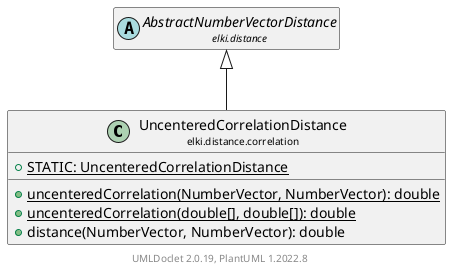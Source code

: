 @startuml
    remove .*\.(Instance|Par|Parameterizer|Factory)$
    set namespaceSeparator none
    hide empty fields
    hide empty methods

    class "<size:14>UncenteredCorrelationDistance\n<size:10>elki.distance.correlation" as elki.distance.correlation.UncenteredCorrelationDistance [[UncenteredCorrelationDistance.html]] {
        {static} +STATIC: UncenteredCorrelationDistance
        {static} +uncenteredCorrelation(NumberVector, NumberVector): double
        {static} +uncenteredCorrelation(double[], double[]): double
        +distance(NumberVector, NumberVector): double
    }

    abstract class "<size:14>AbstractNumberVectorDistance\n<size:10>elki.distance" as elki.distance.AbstractNumberVectorDistance [[../AbstractNumberVectorDistance.html]]
    class "<size:14>UncenteredCorrelationDistance.Par\n<size:10>elki.distance.correlation" as elki.distance.correlation.UncenteredCorrelationDistance.Par [[UncenteredCorrelationDistance.Par.html]]

    elki.distance.AbstractNumberVectorDistance <|-- elki.distance.correlation.UncenteredCorrelationDistance
    elki.distance.correlation.UncenteredCorrelationDistance +-- elki.distance.correlation.UncenteredCorrelationDistance.Par

    center footer UMLDoclet 2.0.19, PlantUML 1.2022.8
@enduml
